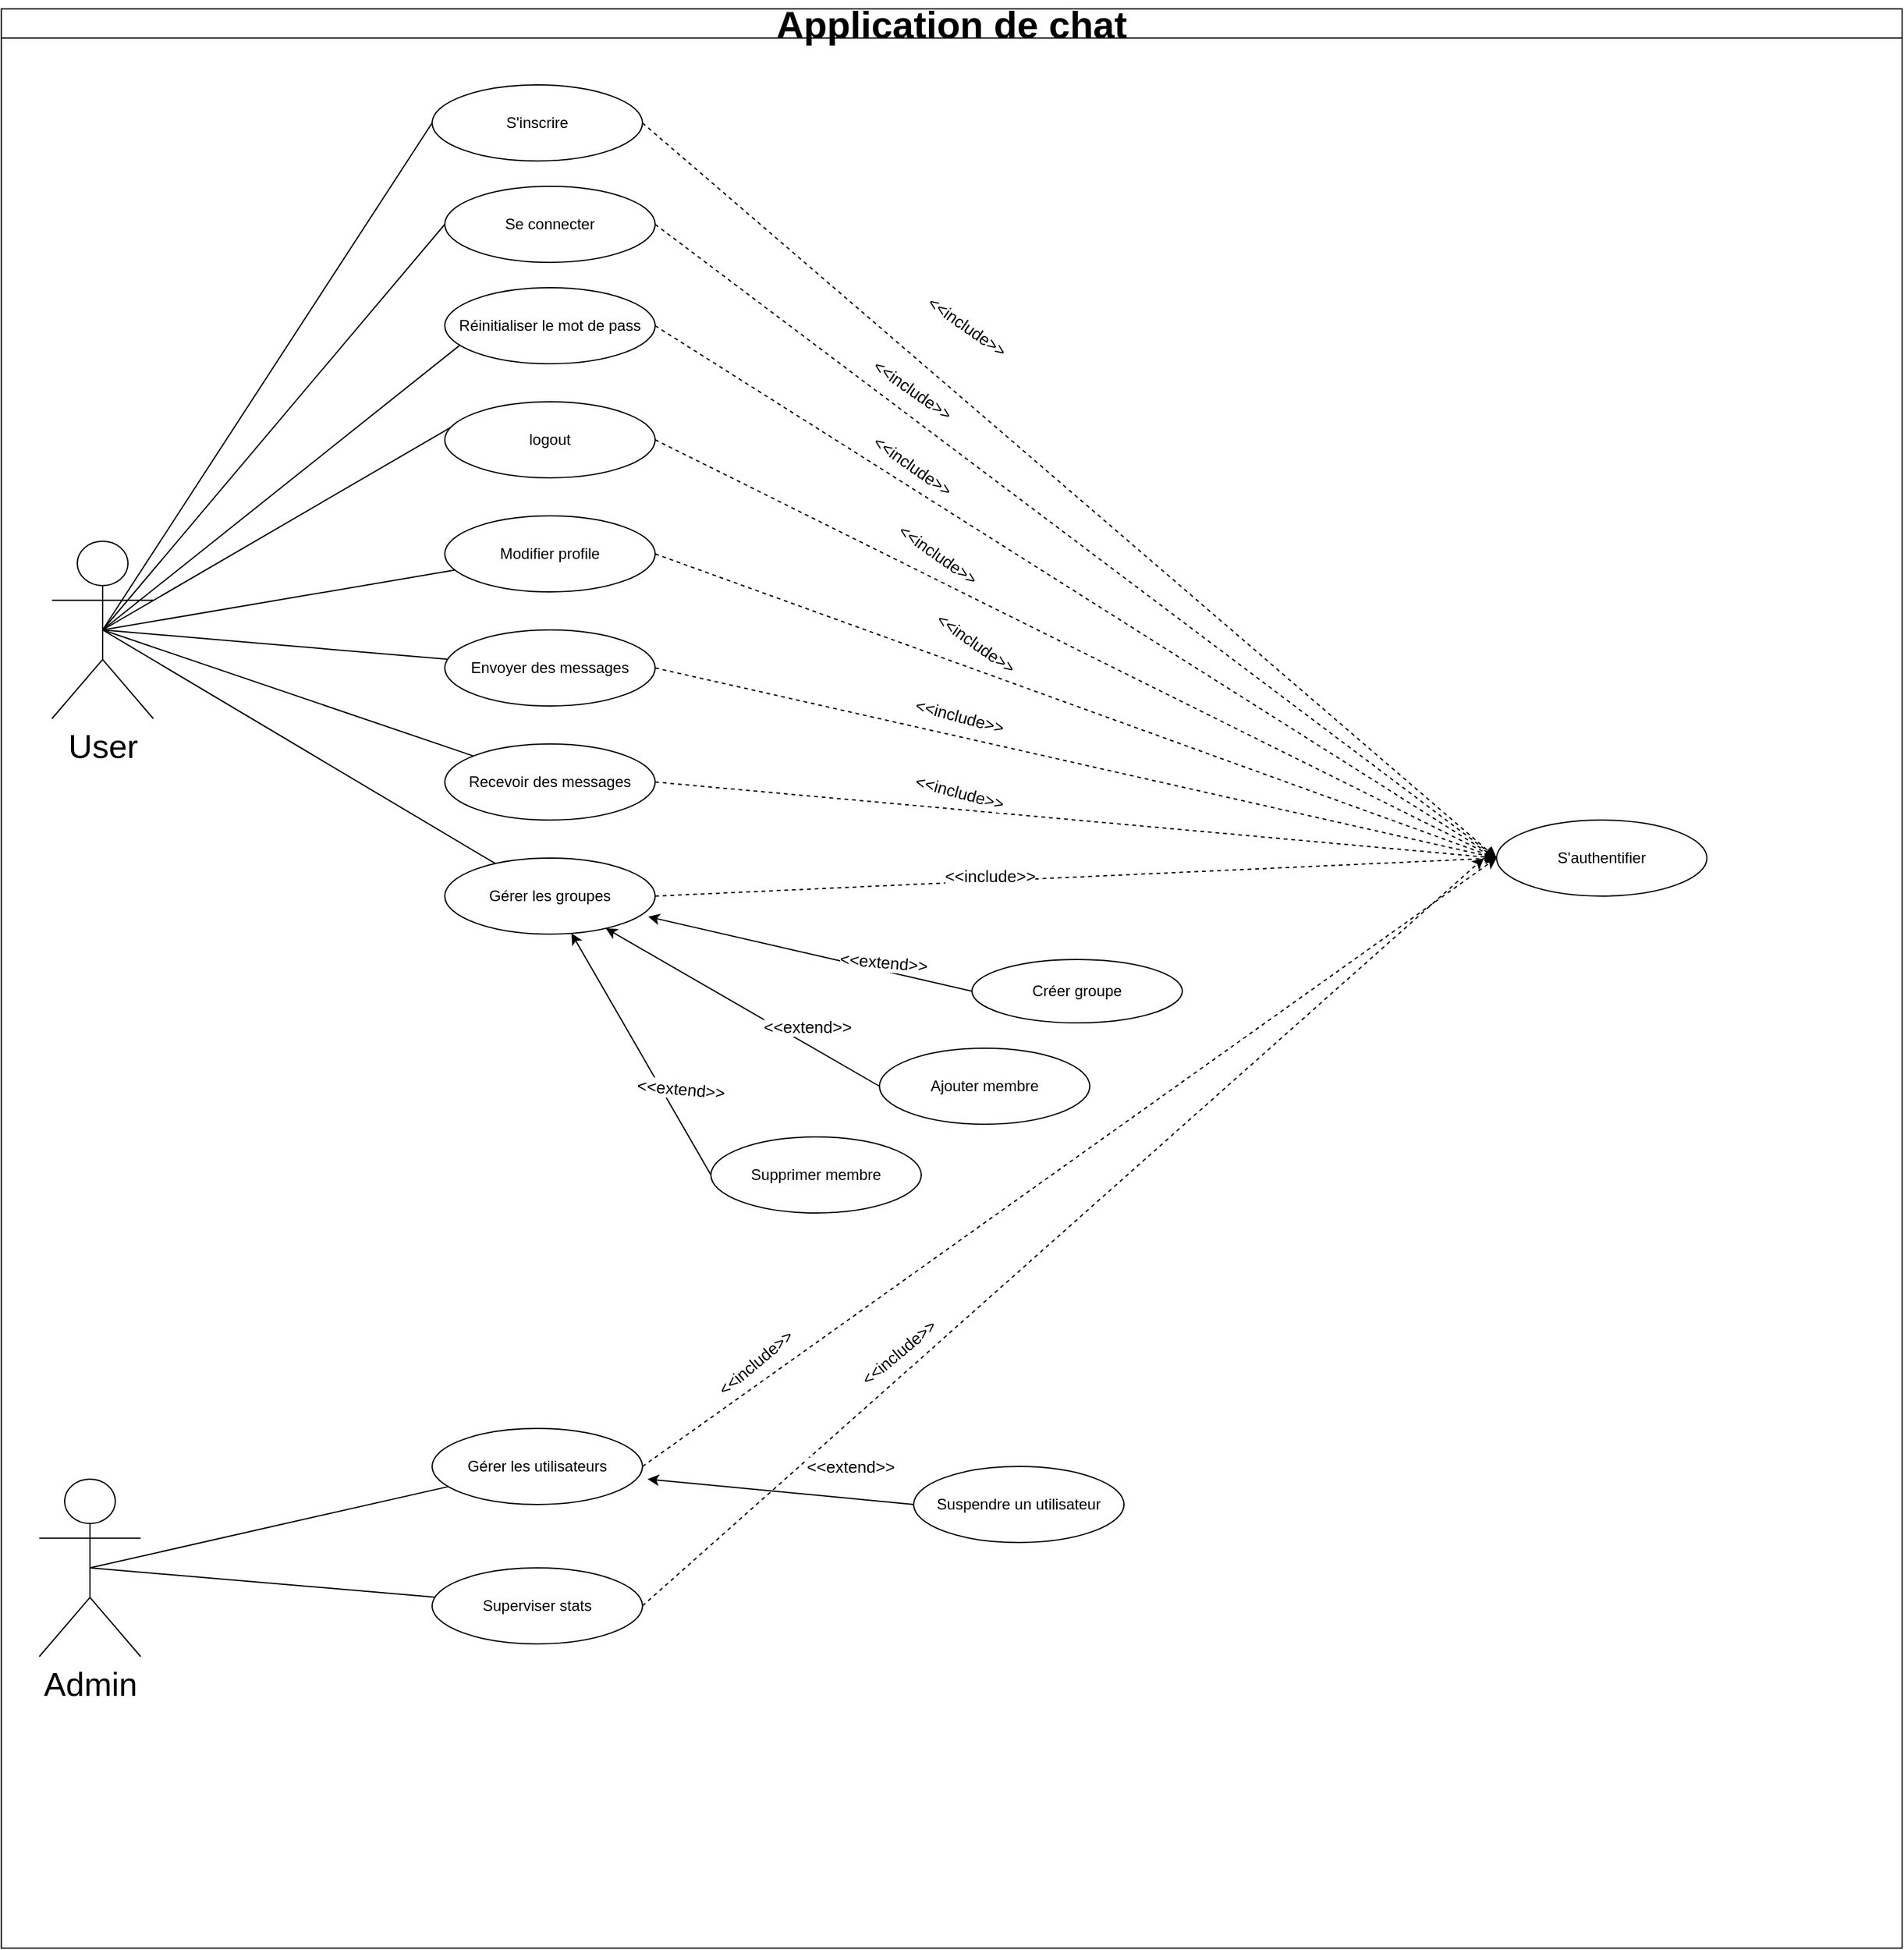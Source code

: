 <mxfile>
    <diagram id="C5RBs43oDa-KdzZeNtuy" name="Page-1">
        <mxGraphModel dx="894" dy="378" grid="1" gridSize="10" guides="1" tooltips="1" connect="1" arrows="1" fold="1" page="1" pageScale="1" pageWidth="1654" pageHeight="2336" math="0" shadow="0">
            <root>
                <mxCell id="WIyWlLk6GJQsqaUBKTNV-0"/>
                <mxCell id="WIyWlLk6GJQsqaUBKTNV-1" parent="WIyWlLk6GJQsqaUBKTNV-0"/>
                <mxCell id="pEFA_oAw1NmX-g2QnXqx-65" style="rounded=0;orthogonalLoop=1;jettySize=auto;html=1;exitX=0.5;exitY=0.5;exitDx=0;exitDy=0;exitPerimeter=0;entryX=0;entryY=0.5;entryDx=0;entryDy=0;endArrow=none;startFill=0;" parent="WIyWlLk6GJQsqaUBKTNV-1" source="pEFA_oAw1NmX-g2QnXqx-0" target="pEFA_oAw1NmX-g2QnXqx-3" edge="1">
                    <mxGeometry relative="1" as="geometry"/>
                </mxCell>
                <mxCell id="pEFA_oAw1NmX-g2QnXqx-67" style="rounded=0;orthogonalLoop=1;jettySize=auto;html=1;exitX=0.5;exitY=0.5;exitDx=0;exitDy=0;exitPerimeter=0;entryX=0;entryY=0;entryDx=0;entryDy=0;endArrow=none;startFill=0;" parent="WIyWlLk6GJQsqaUBKTNV-1" source="pEFA_oAw1NmX-g2QnXqx-0" target="pEFA_oAw1NmX-g2QnXqx-16" edge="1">
                    <mxGeometry relative="1" as="geometry"/>
                </mxCell>
                <mxCell id="pEFA_oAw1NmX-g2QnXqx-68" style="rounded=0;orthogonalLoop=1;jettySize=auto;html=1;exitX=0.5;exitY=0.5;exitDx=0;exitDy=0;exitPerimeter=0;endArrow=none;startFill=0;" parent="WIyWlLk6GJQsqaUBKTNV-1" source="pEFA_oAw1NmX-g2QnXqx-0" target="pEFA_oAw1NmX-g2QnXqx-20" edge="1">
                    <mxGeometry relative="1" as="geometry"/>
                </mxCell>
                <mxCell id="pEFA_oAw1NmX-g2QnXqx-69" style="rounded=0;orthogonalLoop=1;jettySize=auto;html=1;exitX=0.5;exitY=0.5;exitDx=0;exitDy=0;exitPerimeter=0;endArrow=none;startFill=0;" parent="WIyWlLk6GJQsqaUBKTNV-1" source="pEFA_oAw1NmX-g2QnXqx-0" target="pEFA_oAw1NmX-g2QnXqx-22" edge="1">
                    <mxGeometry relative="1" as="geometry"/>
                </mxCell>
                <mxCell id="pEFA_oAw1NmX-g2QnXqx-70" style="rounded=0;orthogonalLoop=1;jettySize=auto;html=1;exitX=0.5;exitY=0.5;exitDx=0;exitDy=0;exitPerimeter=0;endArrow=none;startFill=0;" parent="WIyWlLk6GJQsqaUBKTNV-1" source="pEFA_oAw1NmX-g2QnXqx-0" target="pEFA_oAw1NmX-g2QnXqx-24" edge="1">
                    <mxGeometry relative="1" as="geometry"/>
                </mxCell>
                <mxCell id="pEFA_oAw1NmX-g2QnXqx-72" style="rounded=0;orthogonalLoop=1;jettySize=auto;html=1;exitX=0.5;exitY=0.5;exitDx=0;exitDy=0;exitPerimeter=0;endArrow=none;startFill=0;" parent="WIyWlLk6GJQsqaUBKTNV-1" source="pEFA_oAw1NmX-g2QnXqx-0" target="pEFA_oAw1NmX-g2QnXqx-29" edge="1">
                    <mxGeometry relative="1" as="geometry"/>
                </mxCell>
                <mxCell id="pEFA_oAw1NmX-g2QnXqx-141" style="rounded=0;orthogonalLoop=1;jettySize=auto;html=1;exitX=0.5;exitY=0.5;exitDx=0;exitDy=0;exitPerimeter=0;entryX=0;entryY=0.5;entryDx=0;entryDy=0;endArrow=none;startFill=0;" parent="WIyWlLk6GJQsqaUBKTNV-1" source="pEFA_oAw1NmX-g2QnXqx-0" edge="1">
                    <mxGeometry relative="1" as="geometry"/>
                </mxCell>
                <mxCell id="pEFA_oAw1NmX-g2QnXqx-147" style="rounded=0;orthogonalLoop=1;jettySize=auto;html=1;exitX=0.5;exitY=0.5;exitDx=0;exitDy=0;exitPerimeter=0;entryX=0;entryY=0.5;entryDx=0;entryDy=0;endArrow=none;startFill=0;" parent="WIyWlLk6GJQsqaUBKTNV-1" source="pEFA_oAw1NmX-g2QnXqx-0" target="pEFA_oAw1NmX-g2QnXqx-145" edge="1">
                    <mxGeometry relative="1" as="geometry"/>
                </mxCell>
                <mxCell id="pEFA_oAw1NmX-g2QnXqx-0" value="&lt;font style=&quot;font-size: 26px;&quot;&gt;User&lt;/font&gt;&lt;div&gt;&lt;br&gt;&lt;/div&gt;" style="shape=umlActor;verticalLabelPosition=bottom;verticalAlign=top;html=1;outlineConnect=0;" parent="WIyWlLk6GJQsqaUBKTNV-1" vertex="1">
                    <mxGeometry x="140" y="480" width="80" height="140" as="geometry"/>
                </mxCell>
                <mxCell id="pEFA_oAw1NmX-g2QnXqx-117" style="rounded=0;orthogonalLoop=1;jettySize=auto;html=1;exitX=1;exitY=0.5;exitDx=0;exitDy=0;entryX=0;entryY=0.5;entryDx=0;entryDy=0;dashed=1;" parent="WIyWlLk6GJQsqaUBKTNV-1" source="pEFA_oAw1NmX-g2QnXqx-3" target="pEFA_oAw1NmX-g2QnXqx-98" edge="1">
                    <mxGeometry relative="1" as="geometry"/>
                </mxCell>
                <mxCell id="pEFA_oAw1NmX-g2QnXqx-3" value="Se connecter" style="ellipse;whiteSpace=wrap;html=1;" parent="WIyWlLk6GJQsqaUBKTNV-1" vertex="1">
                    <mxGeometry x="450" y="200" width="166" height="60" as="geometry"/>
                </mxCell>
                <mxCell id="pEFA_oAw1NmX-g2QnXqx-118" style="rounded=0;orthogonalLoop=1;jettySize=auto;html=1;exitX=1;exitY=0.5;exitDx=0;exitDy=0;entryX=0;entryY=0.5;entryDx=0;entryDy=0;dashed=1;" parent="WIyWlLk6GJQsqaUBKTNV-1" source="pEFA_oAw1NmX-g2QnXqx-12" target="pEFA_oAw1NmX-g2QnXqx-98" edge="1">
                    <mxGeometry relative="1" as="geometry"/>
                </mxCell>
                <mxCell id="pEFA_oAw1NmX-g2QnXqx-12" value="Réinitialiser le mot de pass" style="ellipse;whiteSpace=wrap;html=1;" parent="WIyWlLk6GJQsqaUBKTNV-1" vertex="1">
                    <mxGeometry x="450" y="280" width="166" height="60" as="geometry"/>
                </mxCell>
                <mxCell id="pEFA_oAw1NmX-g2QnXqx-119" style="rounded=0;orthogonalLoop=1;jettySize=auto;html=1;exitX=1;exitY=0.5;exitDx=0;exitDy=0;entryX=0;entryY=0.5;entryDx=0;entryDy=0;dashed=1;" parent="WIyWlLk6GJQsqaUBKTNV-1" source="pEFA_oAw1NmX-g2QnXqx-16" target="pEFA_oAw1NmX-g2QnXqx-98" edge="1">
                    <mxGeometry relative="1" as="geometry"/>
                </mxCell>
                <mxCell id="pEFA_oAw1NmX-g2QnXqx-16" value=" logout" style="ellipse;whiteSpace=wrap;html=1;" parent="WIyWlLk6GJQsqaUBKTNV-1" vertex="1">
                    <mxGeometry x="450" y="370" width="166" height="60" as="geometry"/>
                </mxCell>
                <mxCell id="pEFA_oAw1NmX-g2QnXqx-120" style="rounded=0;orthogonalLoop=1;jettySize=auto;html=1;exitX=1;exitY=0.5;exitDx=0;exitDy=0;dashed=1;" parent="WIyWlLk6GJQsqaUBKTNV-1" source="pEFA_oAw1NmX-g2QnXqx-20" edge="1">
                    <mxGeometry relative="1" as="geometry">
                        <mxPoint x="1280" y="730" as="targetPoint"/>
                    </mxGeometry>
                </mxCell>
                <mxCell id="pEFA_oAw1NmX-g2QnXqx-20" value="Modifier profile" style="ellipse;whiteSpace=wrap;html=1;" parent="WIyWlLk6GJQsqaUBKTNV-1" vertex="1">
                    <mxGeometry x="450" y="460" width="166" height="60" as="geometry"/>
                </mxCell>
                <mxCell id="pEFA_oAw1NmX-g2QnXqx-121" style="rounded=0;orthogonalLoop=1;jettySize=auto;html=1;exitX=1;exitY=0.5;exitDx=0;exitDy=0;entryX=0;entryY=0.5;entryDx=0;entryDy=0;dashed=1;" parent="WIyWlLk6GJQsqaUBKTNV-1" source="pEFA_oAw1NmX-g2QnXqx-22" target="pEFA_oAw1NmX-g2QnXqx-98" edge="1">
                    <mxGeometry relative="1" as="geometry"/>
                </mxCell>
                <mxCell id="pEFA_oAw1NmX-g2QnXqx-22" value="   Envoyer des messages" style="ellipse;whiteSpace=wrap;html=1;" parent="WIyWlLk6GJQsqaUBKTNV-1" vertex="1">
                    <mxGeometry x="450" y="550" width="166" height="60" as="geometry"/>
                </mxCell>
                <mxCell id="pEFA_oAw1NmX-g2QnXqx-122" style="rounded=0;orthogonalLoop=1;jettySize=auto;html=1;exitX=1;exitY=0.5;exitDx=0;exitDy=0;entryX=0;entryY=0.5;entryDx=0;entryDy=0;dashed=1;" parent="WIyWlLk6GJQsqaUBKTNV-1" source="pEFA_oAw1NmX-g2QnXqx-24" target="pEFA_oAw1NmX-g2QnXqx-98" edge="1">
                    <mxGeometry relative="1" as="geometry"/>
                </mxCell>
                <mxCell id="pEFA_oAw1NmX-g2QnXqx-24" value="    Recevoir des messages" style="ellipse;whiteSpace=wrap;html=1;" parent="WIyWlLk6GJQsqaUBKTNV-1" vertex="1">
                    <mxGeometry x="450" y="640" width="166" height="60" as="geometry"/>
                </mxCell>
                <mxCell id="pEFA_oAw1NmX-g2QnXqx-124" style="rounded=0;orthogonalLoop=1;jettySize=auto;html=1;exitX=1;exitY=0.5;exitDx=0;exitDy=0;entryX=0;entryY=0.5;entryDx=0;entryDy=0;dashed=1;" parent="WIyWlLk6GJQsqaUBKTNV-1" source="pEFA_oAw1NmX-g2QnXqx-29" target="pEFA_oAw1NmX-g2QnXqx-98" edge="1">
                    <mxGeometry relative="1" as="geometry"/>
                </mxCell>
                <mxCell id="pEFA_oAw1NmX-g2QnXqx-95" style="rounded=0;orthogonalLoop=1;jettySize=auto;html=1;exitX=0.5;exitY=0.5;exitDx=0;exitDy=0;exitPerimeter=0;endArrow=none;startFill=0;" parent="WIyWlLk6GJQsqaUBKTNV-1" source="pEFA_oAw1NmX-g2QnXqx-43" target="pEFA_oAw1NmX-g2QnXqx-44" edge="1">
                    <mxGeometry relative="1" as="geometry"/>
                </mxCell>
                <mxCell id="pEFA_oAw1NmX-g2QnXqx-96" style="rounded=0;orthogonalLoop=1;jettySize=auto;html=1;exitX=0.5;exitY=0.5;exitDx=0;exitDy=0;exitPerimeter=0;endArrow=none;startFill=0;" parent="WIyWlLk6GJQsqaUBKTNV-1" source="pEFA_oAw1NmX-g2QnXqx-43" target="pEFA_oAw1NmX-g2QnXqx-45" edge="1">
                    <mxGeometry relative="1" as="geometry"/>
                </mxCell>
                <mxCell id="pEFA_oAw1NmX-g2QnXqx-43" value="&lt;div&gt;&lt;font style=&quot;font-size: 26px;&quot;&gt;Admin&lt;/font&gt;&lt;/div&gt;" style="shape=umlActor;verticalLabelPosition=bottom;verticalAlign=top;html=1;outlineConnect=0;" parent="WIyWlLk6GJQsqaUBKTNV-1" vertex="1">
                    <mxGeometry x="130" y="1220" width="80" height="140" as="geometry"/>
                </mxCell>
                <mxCell id="pEFA_oAw1NmX-g2QnXqx-135" style="rounded=0;orthogonalLoop=1;jettySize=auto;html=1;exitX=1;exitY=0.5;exitDx=0;exitDy=0;entryX=0;entryY=0.5;entryDx=0;entryDy=0;dashed=1;" parent="WIyWlLk6GJQsqaUBKTNV-1" source="pEFA_oAw1NmX-g2QnXqx-44" target="pEFA_oAw1NmX-g2QnXqx-98" edge="1">
                    <mxGeometry relative="1" as="geometry"/>
                </mxCell>
                <mxCell id="pEFA_oAw1NmX-g2QnXqx-44" value="Gérer les utilisateurs" style="ellipse;whiteSpace=wrap;html=1;" parent="WIyWlLk6GJQsqaUBKTNV-1" vertex="1">
                    <mxGeometry x="440" y="1180" width="166" height="60" as="geometry"/>
                </mxCell>
                <mxCell id="pEFA_oAw1NmX-g2QnXqx-137" style="rounded=0;orthogonalLoop=1;jettySize=auto;html=1;exitX=1;exitY=0.5;exitDx=0;exitDy=0;dashed=1;" parent="WIyWlLk6GJQsqaUBKTNV-1" source="pEFA_oAw1NmX-g2QnXqx-45" edge="1">
                    <mxGeometry relative="1" as="geometry">
                        <mxPoint x="1270" y="730" as="targetPoint"/>
                    </mxGeometry>
                </mxCell>
                <mxCell id="pEFA_oAw1NmX-g2QnXqx-45" value="Superviser stats" style="ellipse;whiteSpace=wrap;html=1;" parent="WIyWlLk6GJQsqaUBKTNV-1" vertex="1">
                    <mxGeometry x="440" y="1290" width="166" height="60" as="geometry"/>
                </mxCell>
                <mxCell id="pEFA_oAw1NmX-g2QnXqx-66" style="rounded=0;orthogonalLoop=1;jettySize=auto;html=1;exitX=0.5;exitY=0.5;exitDx=0;exitDy=0;exitPerimeter=0;entryX=0.072;entryY=0.755;entryDx=0;entryDy=0;entryPerimeter=0;endArrow=none;startFill=0;" parent="WIyWlLk6GJQsqaUBKTNV-1" source="pEFA_oAw1NmX-g2QnXqx-0" target="pEFA_oAw1NmX-g2QnXqx-12" edge="1">
                    <mxGeometry relative="1" as="geometry"/>
                </mxCell>
                <mxCell id="pEFA_oAw1NmX-g2QnXqx-93" style="rounded=0;orthogonalLoop=1;jettySize=auto;html=1;exitX=0;exitY=0.5;exitDx=0;exitDy=0;" parent="WIyWlLk6GJQsqaUBKTNV-1" source="pEFA_oAw1NmX-g2QnXqx-88" edge="1">
                    <mxGeometry relative="1" as="geometry">
                        <mxPoint x="610" y="1220" as="targetPoint"/>
                    </mxGeometry>
                </mxCell>
                <mxCell id="pEFA_oAw1NmX-g2QnXqx-94" value="&lt;font style=&quot;font-size: 13px;&quot;&gt;&amp;lt;&amp;lt;extend&amp;gt;&amp;gt;&lt;/font&gt;" style="edgeLabel;html=1;align=center;verticalAlign=middle;resizable=0;points=[];rotation=0;" parent="WIyWlLk6GJQsqaUBKTNV-1" connectable="0" vertex="1">
                    <mxGeometry x="769.996" y="1209.997" as="geometry"/>
                </mxCell>
                <mxCell id="pEFA_oAw1NmX-g2QnXqx-98" value="  S&#39;authentifier" style="ellipse;whiteSpace=wrap;html=1;" parent="WIyWlLk6GJQsqaUBKTNV-1" vertex="1">
                    <mxGeometry x="1280" y="700" width="166" height="60" as="geometry"/>
                </mxCell>
                <mxCell id="pEFA_oAw1NmX-g2QnXqx-126" value="&lt;font style=&quot;font-size: 13px;&quot;&gt;&amp;lt;&amp;lt;include&amp;gt;&amp;gt;&lt;/font&gt;" style="edgeLabel;html=1;align=center;verticalAlign=middle;resizable=0;points=[];rotation=35;" parent="WIyWlLk6GJQsqaUBKTNV-1" connectable="0" vertex="1">
                    <mxGeometry x="839.997" y="370.002" as="geometry">
                        <mxPoint x="-23.461" y="4.071" as="offset"/>
                    </mxGeometry>
                </mxCell>
                <mxCell id="pEFA_oAw1NmX-g2QnXqx-127" value="&lt;font style=&quot;font-size: 13px;&quot;&gt;&amp;lt;&amp;lt;include&amp;gt;&amp;gt;&lt;/font&gt;" style="edgeLabel;html=1;align=center;verticalAlign=middle;resizable=0;points=[];rotation=35;" parent="WIyWlLk6GJQsqaUBKTNV-1" connectable="0" vertex="1">
                    <mxGeometry x="839.997" y="430.002" as="geometry">
                        <mxPoint x="-23.461" y="4.071" as="offset"/>
                    </mxGeometry>
                </mxCell>
                <mxCell id="pEFA_oAw1NmX-g2QnXqx-128" value="&lt;font style=&quot;font-size: 13px;&quot;&gt;&amp;lt;&amp;lt;include&amp;gt;&amp;gt;&lt;/font&gt;" style="edgeLabel;html=1;align=center;verticalAlign=middle;resizable=0;points=[];rotation=35;" parent="WIyWlLk6GJQsqaUBKTNV-1" connectable="0" vertex="1">
                    <mxGeometry x="859.997" y="500.002" as="geometry">
                        <mxPoint x="-23.461" y="4.071" as="offset"/>
                    </mxGeometry>
                </mxCell>
                <mxCell id="pEFA_oAw1NmX-g2QnXqx-129" value="&lt;font style=&quot;font-size: 13px;&quot;&gt;&amp;lt;&amp;lt;include&amp;gt;&amp;gt;&lt;/font&gt;" style="edgeLabel;html=1;align=center;verticalAlign=middle;resizable=0;points=[];rotation=35;" parent="WIyWlLk6GJQsqaUBKTNV-1" connectable="0" vertex="1">
                    <mxGeometry x="889.997" y="570.002" as="geometry">
                        <mxPoint x="-23.461" y="4.071" as="offset"/>
                    </mxGeometry>
                </mxCell>
                <mxCell id="pEFA_oAw1NmX-g2QnXqx-130" value="&lt;font style=&quot;font-size: 13px;&quot;&gt;&amp;lt;&amp;lt;include&amp;gt;&amp;gt;&lt;/font&gt;" style="edgeLabel;html=1;align=center;verticalAlign=middle;resizable=0;points=[];rotation=15;" parent="WIyWlLk6GJQsqaUBKTNV-1" connectable="0" vertex="1">
                    <mxGeometry x="879.997" y="620.002" as="geometry">
                        <mxPoint x="-23.461" y="4.071" as="offset"/>
                    </mxGeometry>
                </mxCell>
                <mxCell id="pEFA_oAw1NmX-g2QnXqx-131" value="&lt;font style=&quot;font-size: 13px;&quot;&gt;&amp;lt;&amp;lt;include&amp;gt;&amp;gt;&lt;/font&gt;" style="edgeLabel;html=1;align=center;verticalAlign=middle;resizable=0;points=[];rotation=15;" parent="WIyWlLk6GJQsqaUBKTNV-1" connectable="0" vertex="1">
                    <mxGeometry x="879.997" y="680.002" as="geometry">
                        <mxPoint x="-23.461" y="4.071" as="offset"/>
                    </mxGeometry>
                </mxCell>
                <mxCell id="pEFA_oAw1NmX-g2QnXqx-136" value="&lt;font style=&quot;font-size: 13px;&quot;&gt;&amp;lt;&amp;lt;include&amp;gt;&amp;gt;&lt;/font&gt;" style="edgeLabel;html=1;align=center;verticalAlign=middle;resizable=0;points=[];rotation=-40;" parent="WIyWlLk6GJQsqaUBKTNV-1" connectable="0" vertex="1">
                    <mxGeometry x="709.997" y="1110.002" as="geometry">
                        <mxPoint x="-23.461" y="4.071" as="offset"/>
                    </mxGeometry>
                </mxCell>
                <mxCell id="pEFA_oAw1NmX-g2QnXqx-138" value="&lt;font style=&quot;font-size: 13px;&quot;&gt;&amp;lt;&amp;lt;include&amp;gt;&amp;gt;&lt;/font&gt;" style="edgeLabel;html=1;align=center;verticalAlign=middle;resizable=0;points=[];rotation=-40;" parent="WIyWlLk6GJQsqaUBKTNV-1" connectable="0" vertex="1">
                    <mxGeometry x="806.997" y="1120.002" as="geometry">
                        <mxPoint x="0.366" y="0.567" as="offset"/>
                    </mxGeometry>
                </mxCell>
                <mxCell id="pEFA_oAw1NmX-g2QnXqx-100" style="edgeStyle=orthogonalEdgeStyle;rounded=0;orthogonalLoop=1;jettySize=auto;html=1;exitX=1;exitY=0.5;exitDx=0;exitDy=0;entryX=0;entryY=0.5;entryDx=0;entryDy=0;" parent="WIyWlLk6GJQsqaUBKTNV-1" target="pEFA_oAw1NmX-g2QnXqx-98" edge="1">
                    <mxGeometry relative="1" as="geometry"/>
                </mxCell>
                <mxCell id="pEFA_oAw1NmX-g2QnXqx-142" value="&lt;font style=&quot;font-size: 30px;&quot;&gt;Application de chat&lt;/font&gt;" style="swimlane;whiteSpace=wrap;html=1;" parent="WIyWlLk6GJQsqaUBKTNV-1" vertex="1">
                    <mxGeometry x="100" y="60" width="1500" height="1530" as="geometry"/>
                </mxCell>
                <mxCell id="pEFA_oAw1NmX-g2QnXqx-27" value="Créer groupe" style="ellipse;whiteSpace=wrap;html=1;" parent="pEFA_oAw1NmX-g2QnXqx-142" vertex="1">
                    <mxGeometry x="766" y="750" width="166" height="50" as="geometry"/>
                </mxCell>
                <mxCell id="pEFA_oAw1NmX-g2QnXqx-29" value="&lt;div&gt;&amp;nbsp;Gérer les&lt;span style=&quot;background-color: transparent; color: light-dark(rgb(0, 0, 0), rgb(255, 255, 255));&quot;&gt;&amp;nbsp;groupes&amp;nbsp;&lt;/span&gt;&lt;/div&gt;" style="ellipse;whiteSpace=wrap;html=1;" parent="pEFA_oAw1NmX-g2QnXqx-142" vertex="1">
                    <mxGeometry x="350" y="670" width="166" height="60" as="geometry"/>
                </mxCell>
                <mxCell id="pEFA_oAw1NmX-g2QnXqx-76" value="&lt;div&gt;  Supprimer membre&lt;br&gt;&lt;/div&gt;" style="ellipse;whiteSpace=wrap;html=1;" parent="pEFA_oAw1NmX-g2QnXqx-142" vertex="1">
                    <mxGeometry x="560" y="890" width="166" height="60" as="geometry"/>
                </mxCell>
                <mxCell id="pEFA_oAw1NmX-g2QnXqx-82" style="rounded=0;orthogonalLoop=1;jettySize=auto;html=1;exitX=0;exitY=0.5;exitDx=0;exitDy=0;" parent="pEFA_oAw1NmX-g2QnXqx-142" source="pEFA_oAw1NmX-g2QnXqx-76" target="pEFA_oAw1NmX-g2QnXqx-29" edge="1">
                    <mxGeometry relative="1" as="geometry"/>
                </mxCell>
                <mxCell id="pEFA_oAw1NmX-g2QnXqx-75" value="&lt;div&gt; Ajouter membre&lt;br/&gt;&lt;/div&gt;" style="ellipse;whiteSpace=wrap;html=1;" parent="pEFA_oAw1NmX-g2QnXqx-142" vertex="1">
                    <mxGeometry x="693" y="820" width="166" height="60" as="geometry"/>
                </mxCell>
                <mxCell id="pEFA_oAw1NmX-g2QnXqx-81" style="rounded=0;orthogonalLoop=1;jettySize=auto;html=1;exitX=0;exitY=0.5;exitDx=0;exitDy=0;" parent="pEFA_oAw1NmX-g2QnXqx-142" source="pEFA_oAw1NmX-g2QnXqx-75" target="pEFA_oAw1NmX-g2QnXqx-29" edge="1">
                    <mxGeometry relative="1" as="geometry"/>
                </mxCell>
                <mxCell id="pEFA_oAw1NmX-g2QnXqx-83" value="&lt;font style=&quot;font-size: 13px;&quot;&gt;&amp;lt;&amp;lt;extend&amp;gt;&amp;gt;&lt;/font&gt;" style="edgeLabel;html=1;align=center;verticalAlign=middle;resizable=0;points=[];rotation=0;" parent="pEFA_oAw1NmX-g2QnXqx-81" connectable="0" vertex="1">
                    <mxGeometry x="-0.587" y="-1" relative="1" as="geometry">
                        <mxPoint x="-13" y="-21" as="offset"/>
                    </mxGeometry>
                </mxCell>
                <mxCell id="pEFA_oAw1NmX-g2QnXqx-143" style="rounded=0;orthogonalLoop=1;jettySize=auto;html=1;exitX=0;exitY=0.5;exitDx=0;exitDy=0;entryX=0.967;entryY=0.771;entryDx=0;entryDy=0;entryPerimeter=0;endArrow=classic;endFill=1;" parent="pEFA_oAw1NmX-g2QnXqx-142" source="pEFA_oAw1NmX-g2QnXqx-27" target="pEFA_oAw1NmX-g2QnXqx-29" edge="1">
                    <mxGeometry relative="1" as="geometry"/>
                </mxCell>
                <mxCell id="pEFA_oAw1NmX-g2QnXqx-133" value="&lt;span style=&quot;font-size: 13px;&quot;&gt;&amp;lt;&amp;lt;extend&amp;gt;&amp;gt;&lt;/span&gt;" style="edgeLabel;html=1;align=center;verticalAlign=middle;resizable=0;points=[];rotation=5;" parent="pEFA_oAw1NmX-g2QnXqx-142" connectable="0" vertex="1">
                    <mxGeometry x="719.997" y="750.002" as="geometry">
                        <mxPoint x="-23.461" y="4.071" as="offset"/>
                    </mxGeometry>
                </mxCell>
                <mxCell id="pEFA_oAw1NmX-g2QnXqx-125" value="&lt;font style=&quot;font-size: 13px;&quot;&gt;&amp;lt;&amp;lt;extend&amp;gt;&amp;gt;&lt;/font&gt;" style="edgeLabel;html=1;align=center;verticalAlign=middle;resizable=0;points=[];rotation=5;" parent="pEFA_oAw1NmX-g2QnXqx-142" connectable="0" vertex="1">
                    <mxGeometry x="559.997" y="850.002" as="geometry">
                        <mxPoint x="-23.461" y="4.071" as="offset"/>
                    </mxGeometry>
                </mxCell>
                <mxCell id="pEFA_oAw1NmX-g2QnXqx-144" value="&lt;font style=&quot;font-size: 13px;&quot;&gt;&amp;lt;&amp;lt;include&amp;gt;&amp;gt;&lt;/font&gt;" style="edgeLabel;html=1;align=center;verticalAlign=middle;resizable=0;points=[];rotation=0;" parent="pEFA_oAw1NmX-g2QnXqx-142" connectable="0" vertex="1">
                    <mxGeometry x="802.997" y="680.002" as="geometry">
                        <mxPoint x="-23.461" y="4.071" as="offset"/>
                    </mxGeometry>
                </mxCell>
                <mxCell id="pEFA_oAw1NmX-g2QnXqx-145" value="&amp;nbsp;S&#39;inscrire&amp;nbsp;" style="ellipse;whiteSpace=wrap;html=1;" parent="pEFA_oAw1NmX-g2QnXqx-142" vertex="1">
                    <mxGeometry x="340" y="60" width="166" height="60" as="geometry"/>
                </mxCell>
                <mxCell id="pEFA_oAw1NmX-g2QnXqx-150" value="&lt;font style=&quot;font-size: 13px;&quot;&gt;&amp;lt;&amp;lt;include&amp;gt;&amp;gt;&lt;/font&gt;" style="edgeLabel;html=1;align=center;verticalAlign=middle;resizable=0;points=[];rotation=35;" parent="pEFA_oAw1NmX-g2QnXqx-142" connectable="0" vertex="1">
                    <mxGeometry x="782.997" y="260.002" as="geometry">
                        <mxPoint x="-23.461" y="4.071" as="offset"/>
                    </mxGeometry>
                </mxCell>
                <mxCell id="pEFA_oAw1NmX-g2QnXqx-88" value=" Suspendre un utilisateur" style="ellipse;whiteSpace=wrap;html=1;" parent="pEFA_oAw1NmX-g2QnXqx-142" vertex="1">
                    <mxGeometry x="720" y="1150" width="166" height="60" as="geometry"/>
                </mxCell>
                <mxCell id="pEFA_oAw1NmX-g2QnXqx-149" style="rounded=0;orthogonalLoop=1;jettySize=auto;html=1;exitX=1;exitY=0.5;exitDx=0;exitDy=0;entryX=0;entryY=0.5;entryDx=0;entryDy=0;dashed=1;" parent="WIyWlLk6GJQsqaUBKTNV-1" source="pEFA_oAw1NmX-g2QnXqx-145" target="pEFA_oAw1NmX-g2QnXqx-98" edge="1">
                    <mxGeometry relative="1" as="geometry"/>
                </mxCell>
            </root>
        </mxGraphModel>
    </diagram>
</mxfile>